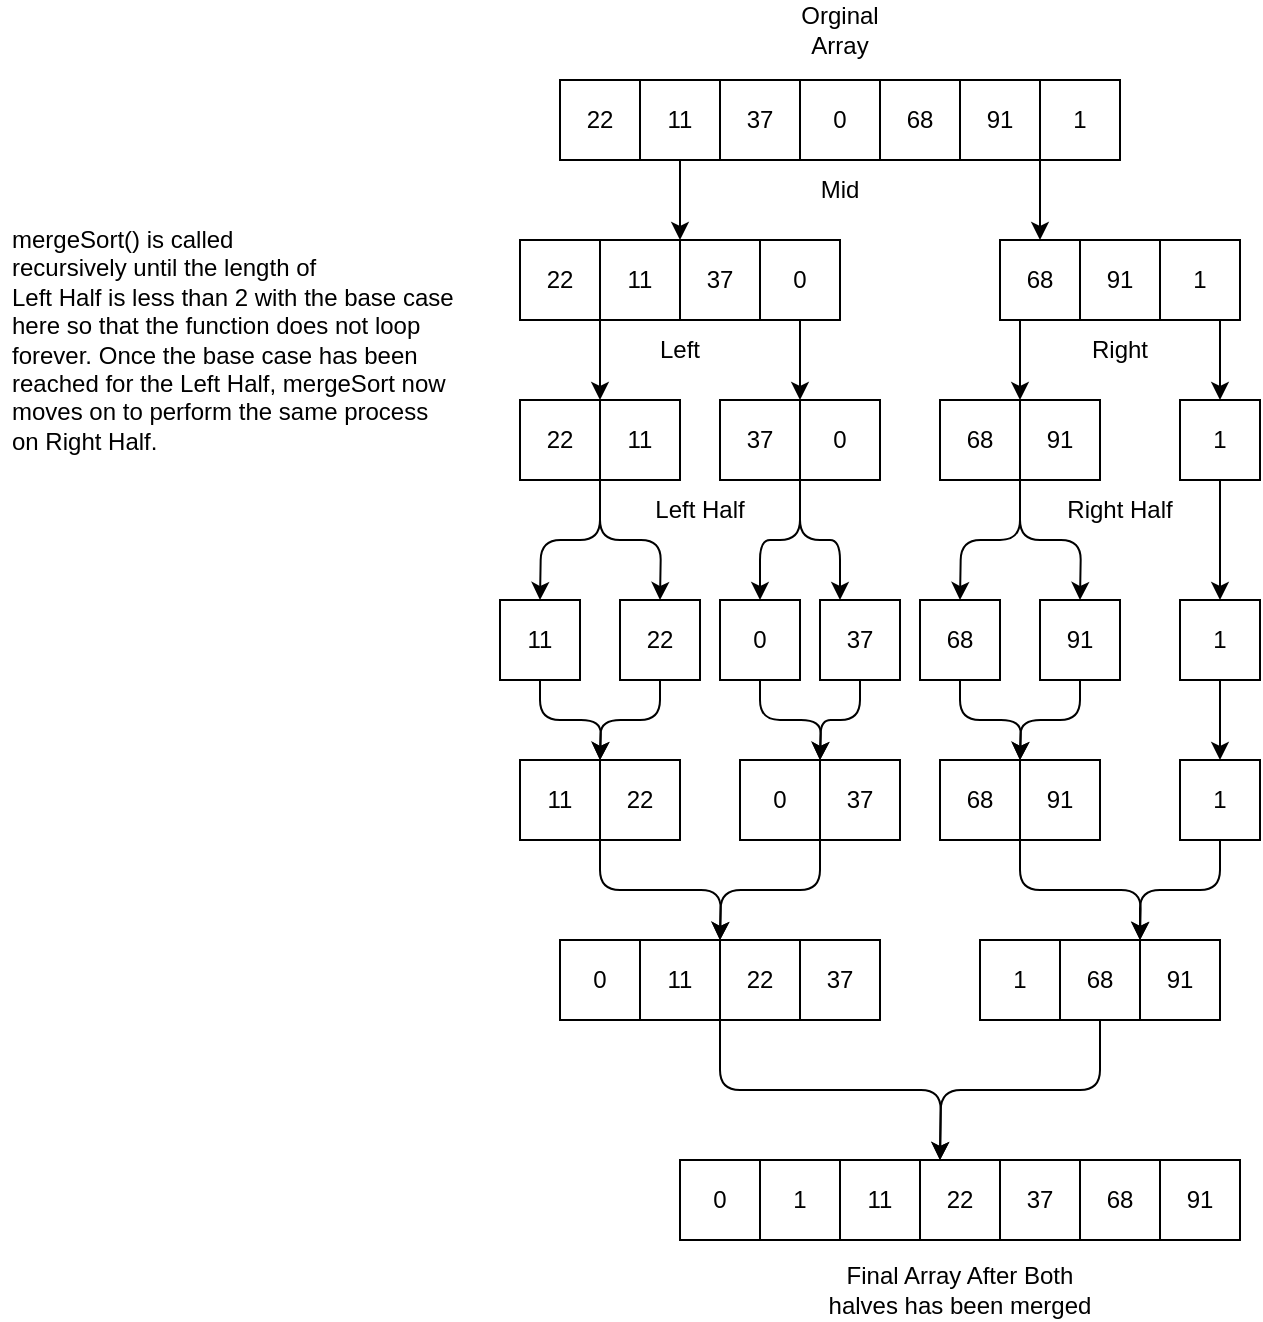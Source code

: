 <mxfile>
    <diagram id="4FvQFIMeKIlQkOBLTcIA" name="Page-1">
        <mxGraphModel dx="759" dy="614" grid="1" gridSize="10" guides="1" tooltips="1" connect="1" arrows="1" fold="1" page="1" pageScale="1" pageWidth="850" pageHeight="1100" math="0" shadow="0">
            <root>
                <mxCell id="0"/>
                <mxCell id="1" parent="0"/>
                <mxCell id="2" value="22" style="whiteSpace=wrap;html=1;aspect=fixed;" vertex="1" parent="1">
                    <mxGeometry x="310" y="80" width="40" height="40" as="geometry"/>
                </mxCell>
                <mxCell id="15" style="edgeStyle=none;html=1;exitX=0.5;exitY=1;exitDx=0;exitDy=0;" edge="1" parent="1" source="3">
                    <mxGeometry relative="1" as="geometry">
                        <mxPoint x="370" y="160" as="targetPoint"/>
                    </mxGeometry>
                </mxCell>
                <mxCell id="3" value="11" style="whiteSpace=wrap;html=1;aspect=fixed;" vertex="1" parent="1">
                    <mxGeometry x="350" y="80" width="40" height="40" as="geometry"/>
                </mxCell>
                <mxCell id="4" value="37" style="whiteSpace=wrap;html=1;aspect=fixed;" vertex="1" parent="1">
                    <mxGeometry x="390" y="80" width="40" height="40" as="geometry"/>
                </mxCell>
                <mxCell id="5" value="0" style="whiteSpace=wrap;html=1;aspect=fixed;" vertex="1" parent="1">
                    <mxGeometry x="430" y="80" width="40" height="40" as="geometry"/>
                </mxCell>
                <mxCell id="6" value="68" style="whiteSpace=wrap;html=1;aspect=fixed;" vertex="1" parent="1">
                    <mxGeometry x="470" y="80" width="40" height="40" as="geometry"/>
                </mxCell>
                <mxCell id="115" style="edgeStyle=orthogonalEdgeStyle;html=1;exitX=1;exitY=1;exitDx=0;exitDy=0;entryX=0.5;entryY=0;entryDx=0;entryDy=0;" edge="1" parent="1" source="7" target="24">
                    <mxGeometry relative="1" as="geometry"/>
                </mxCell>
                <mxCell id="7" value="91" style="whiteSpace=wrap;html=1;aspect=fixed;" vertex="1" parent="1">
                    <mxGeometry x="510" y="80" width="40" height="40" as="geometry"/>
                </mxCell>
                <mxCell id="8" value="1" style="whiteSpace=wrap;html=1;aspect=fixed;" vertex="1" parent="1">
                    <mxGeometry x="550" y="80" width="40" height="40" as="geometry"/>
                </mxCell>
                <mxCell id="9" value="Mid" style="text;html=1;strokeColor=none;fillColor=none;align=center;verticalAlign=middle;whiteSpace=wrap;rounded=0;" vertex="1" parent="1">
                    <mxGeometry x="420" y="120" width="60" height="30" as="geometry"/>
                </mxCell>
                <mxCell id="37" style="edgeStyle=none;html=1;exitX=1;exitY=1;exitDx=0;exitDy=0;entryX=0;entryY=0;entryDx=0;entryDy=0;" edge="1" parent="1" source="18" target="33">
                    <mxGeometry relative="1" as="geometry"/>
                </mxCell>
                <mxCell id="18" value="22" style="whiteSpace=wrap;html=1;aspect=fixed;" vertex="1" parent="1">
                    <mxGeometry x="290" y="160" width="40" height="40" as="geometry"/>
                </mxCell>
                <mxCell id="19" value="11" style="whiteSpace=wrap;html=1;aspect=fixed;" vertex="1" parent="1">
                    <mxGeometry x="330" y="160" width="40" height="40" as="geometry"/>
                </mxCell>
                <mxCell id="20" value="37" style="whiteSpace=wrap;html=1;aspect=fixed;" vertex="1" parent="1">
                    <mxGeometry x="370" y="160" width="40" height="40" as="geometry"/>
                </mxCell>
                <mxCell id="24" value="68" style="whiteSpace=wrap;html=1;aspect=fixed;" vertex="1" parent="1">
                    <mxGeometry x="530" y="160" width="40" height="40" as="geometry"/>
                </mxCell>
                <mxCell id="25" value="91" style="whiteSpace=wrap;html=1;aspect=fixed;" vertex="1" parent="1">
                    <mxGeometry x="570" y="160" width="40" height="40" as="geometry"/>
                </mxCell>
                <mxCell id="26" value="1" style="whiteSpace=wrap;html=1;aspect=fixed;" vertex="1" parent="1">
                    <mxGeometry x="610" y="160" width="40" height="40" as="geometry"/>
                </mxCell>
                <mxCell id="39" style="edgeStyle=none;html=1;exitX=0.5;exitY=1;exitDx=0;exitDy=0;entryX=0;entryY=0;entryDx=0;entryDy=0;" edge="1" parent="1" source="27" target="35">
                    <mxGeometry relative="1" as="geometry"/>
                </mxCell>
                <mxCell id="27" value="0" style="whiteSpace=wrap;html=1;aspect=fixed;" vertex="1" parent="1">
                    <mxGeometry x="410" y="160" width="40" height="40" as="geometry"/>
                </mxCell>
                <mxCell id="28" value="Orginal Array" style="text;html=1;strokeColor=none;fillColor=none;align=center;verticalAlign=middle;whiteSpace=wrap;rounded=0;" vertex="1" parent="1">
                    <mxGeometry x="420" y="40" width="60" height="30" as="geometry"/>
                </mxCell>
                <mxCell id="29" value="Left" style="text;html=1;strokeColor=none;fillColor=none;align=center;verticalAlign=middle;whiteSpace=wrap;rounded=0;" vertex="1" parent="1">
                    <mxGeometry x="340" y="200" width="60" height="30" as="geometry"/>
                </mxCell>
                <mxCell id="31" value="Right" style="text;html=1;strokeColor=none;fillColor=none;align=center;verticalAlign=middle;whiteSpace=wrap;rounded=0;" vertex="1" parent="1">
                    <mxGeometry x="560" y="200" width="60" height="30" as="geometry"/>
                </mxCell>
                <mxCell id="32" value="22" style="whiteSpace=wrap;html=1;aspect=fixed;" vertex="1" parent="1">
                    <mxGeometry x="290" y="240" width="40" height="40" as="geometry"/>
                </mxCell>
                <mxCell id="46" style="edgeStyle=orthogonalEdgeStyle;html=1;exitX=0;exitY=1;exitDx=0;exitDy=0;" edge="1" parent="1" source="33">
                    <mxGeometry relative="1" as="geometry">
                        <mxPoint x="360" y="340" as="targetPoint"/>
                    </mxGeometry>
                </mxCell>
                <mxCell id="47" style="edgeStyle=orthogonalEdgeStyle;html=1;exitX=0;exitY=1;exitDx=0;exitDy=0;" edge="1" parent="1" source="33">
                    <mxGeometry relative="1" as="geometry">
                        <mxPoint x="300" y="340" as="targetPoint"/>
                    </mxGeometry>
                </mxCell>
                <mxCell id="33" value="11" style="whiteSpace=wrap;html=1;aspect=fixed;" vertex="1" parent="1">
                    <mxGeometry x="330" y="240" width="40" height="40" as="geometry"/>
                </mxCell>
                <mxCell id="34" value="37" style="whiteSpace=wrap;html=1;aspect=fixed;" vertex="1" parent="1">
                    <mxGeometry x="390" y="240" width="40" height="40" as="geometry"/>
                </mxCell>
                <mxCell id="68" style="edgeStyle=orthogonalEdgeStyle;html=1;exitX=0;exitY=1;exitDx=0;exitDy=0;entryX=0.5;entryY=0;entryDx=0;entryDy=0;" edge="1" parent="1" source="35" target="66">
                    <mxGeometry relative="1" as="geometry"/>
                </mxCell>
                <mxCell id="69" style="edgeStyle=orthogonalEdgeStyle;html=1;exitX=0;exitY=1;exitDx=0;exitDy=0;entryX=0.25;entryY=0;entryDx=0;entryDy=0;" edge="1" parent="1" source="35" target="67">
                    <mxGeometry relative="1" as="geometry"/>
                </mxCell>
                <mxCell id="35" value="0" style="whiteSpace=wrap;html=1;aspect=fixed;" vertex="1" parent="1">
                    <mxGeometry x="430" y="240" width="40" height="40" as="geometry"/>
                </mxCell>
                <mxCell id="40" value="Left Half" style="text;html=1;strokeColor=none;fillColor=none;align=center;verticalAlign=middle;whiteSpace=wrap;rounded=0;" vertex="1" parent="1">
                    <mxGeometry x="350" y="280" width="60" height="30" as="geometry"/>
                </mxCell>
                <mxCell id="42" value="&lt;div&gt;mergeSort() is called&amp;nbsp;&lt;/div&gt;&lt;div&gt;recursively until the length of&lt;/div&gt;&lt;div&gt;Left Half is less than 2 with the base case here&amp;nbsp;&lt;span style=&quot;background-color: initial;&quot;&gt;so that the function does not loop forever.&amp;nbsp;&lt;/span&gt;&lt;span style=&quot;background-color: initial;&quot;&gt;Once the base case has been reached for the Left Half,&amp;nbsp;&lt;/span&gt;&lt;span style=&quot;background-color: initial;&quot;&gt;mergeSort now moves on to perform the same process&lt;/span&gt;&lt;/div&gt;&lt;div&gt;on Right Half.&lt;/div&gt;" style="text;strokeColor=none;fillColor=none;align=left;verticalAlign=middle;spacingLeft=4;spacingRight=4;overflow=hidden;points=[[0,0.5],[1,0.5]];portConstraint=eastwest;rotatable=0;whiteSpace=wrap;html=1;" vertex="1" parent="1">
                    <mxGeometry x="30" y="80" width="250" height="260" as="geometry"/>
                </mxCell>
                <mxCell id="52" style="edgeStyle=orthogonalEdgeStyle;html=1;exitX=0.5;exitY=1;exitDx=0;exitDy=0;" edge="1" parent="1" source="48">
                    <mxGeometry relative="1" as="geometry">
                        <mxPoint x="330" y="420" as="targetPoint"/>
                    </mxGeometry>
                </mxCell>
                <mxCell id="48" value="11" style="whiteSpace=wrap;html=1;aspect=fixed;" vertex="1" parent="1">
                    <mxGeometry x="280" y="340" width="40" height="40" as="geometry"/>
                </mxCell>
                <mxCell id="53" style="edgeStyle=orthogonalEdgeStyle;html=1;exitX=0.5;exitY=1;exitDx=0;exitDy=0;" edge="1" parent="1" source="49">
                    <mxGeometry relative="1" as="geometry">
                        <mxPoint x="330" y="420" as="targetPoint"/>
                    </mxGeometry>
                </mxCell>
                <mxCell id="49" value="22" style="whiteSpace=wrap;html=1;aspect=fixed;" vertex="1" parent="1">
                    <mxGeometry x="340" y="340" width="40" height="40" as="geometry"/>
                </mxCell>
                <mxCell id="79" style="edgeStyle=orthogonalEdgeStyle;html=1;exitX=1;exitY=1;exitDx=0;exitDy=0;" edge="1" parent="1" source="54">
                    <mxGeometry relative="1" as="geometry">
                        <mxPoint x="390" y="510" as="targetPoint"/>
                    </mxGeometry>
                </mxCell>
                <mxCell id="54" value="11" style="whiteSpace=wrap;html=1;aspect=fixed;" vertex="1" parent="1">
                    <mxGeometry x="290" y="420" width="40" height="40" as="geometry"/>
                </mxCell>
                <mxCell id="55" value="22" style="whiteSpace=wrap;html=1;aspect=fixed;" vertex="1" parent="1">
                    <mxGeometry x="330" y="420" width="40" height="40" as="geometry"/>
                </mxCell>
                <mxCell id="75" style="edgeStyle=orthogonalEdgeStyle;html=1;exitX=0.5;exitY=1;exitDx=0;exitDy=0;" edge="1" parent="1" source="66">
                    <mxGeometry relative="1" as="geometry">
                        <mxPoint x="440" y="420" as="targetPoint"/>
                    </mxGeometry>
                </mxCell>
                <mxCell id="66" value="0" style="whiteSpace=wrap;html=1;aspect=fixed;" vertex="1" parent="1">
                    <mxGeometry x="390" y="340" width="40" height="40" as="geometry"/>
                </mxCell>
                <mxCell id="76" style="edgeStyle=orthogonalEdgeStyle;html=1;exitX=0.5;exitY=1;exitDx=0;exitDy=0;" edge="1" parent="1" source="67">
                    <mxGeometry relative="1" as="geometry">
                        <mxPoint x="440" y="420" as="targetPoint"/>
                    </mxGeometry>
                </mxCell>
                <mxCell id="67" value="37" style="whiteSpace=wrap;html=1;aspect=fixed;" vertex="1" parent="1">
                    <mxGeometry x="440" y="340" width="40" height="40" as="geometry"/>
                </mxCell>
                <mxCell id="77" value="0" style="whiteSpace=wrap;html=1;aspect=fixed;" vertex="1" parent="1">
                    <mxGeometry x="400" y="420" width="40" height="40" as="geometry"/>
                </mxCell>
                <mxCell id="80" style="edgeStyle=orthogonalEdgeStyle;html=1;exitX=0;exitY=1;exitDx=0;exitDy=0;" edge="1" parent="1" source="78">
                    <mxGeometry relative="1" as="geometry">
                        <mxPoint x="390" y="510" as="targetPoint"/>
                    </mxGeometry>
                </mxCell>
                <mxCell id="78" value="37" style="whiteSpace=wrap;html=1;aspect=fixed;" vertex="1" parent="1">
                    <mxGeometry x="440" y="420" width="40" height="40" as="geometry"/>
                </mxCell>
                <mxCell id="151" style="edgeStyle=orthogonalEdgeStyle;html=1;exitX=1;exitY=1;exitDx=0;exitDy=0;" edge="1" parent="1" source="81">
                    <mxGeometry relative="1" as="geometry">
                        <mxPoint x="500" y="620" as="targetPoint"/>
                    </mxGeometry>
                </mxCell>
                <mxCell id="81" value="11" style="whiteSpace=wrap;html=1;aspect=fixed;" vertex="1" parent="1">
                    <mxGeometry x="350" y="510" width="40" height="40" as="geometry"/>
                </mxCell>
                <mxCell id="82" value="22" style="whiteSpace=wrap;html=1;aspect=fixed;" vertex="1" parent="1">
                    <mxGeometry x="390" y="510" width="40" height="40" as="geometry"/>
                </mxCell>
                <mxCell id="83" value="0" style="whiteSpace=wrap;html=1;aspect=fixed;" vertex="1" parent="1">
                    <mxGeometry x="310" y="510" width="40" height="40" as="geometry"/>
                </mxCell>
                <mxCell id="84" value="37" style="whiteSpace=wrap;html=1;aspect=fixed;" vertex="1" parent="1">
                    <mxGeometry x="430" y="510" width="40" height="40" as="geometry"/>
                </mxCell>
                <mxCell id="85" style="edgeStyle=none;html=1;exitX=1;exitY=1;exitDx=0;exitDy=0;entryX=0;entryY=0;entryDx=0;entryDy=0;" edge="1" parent="1" target="90">
                    <mxGeometry relative="1" as="geometry">
                        <mxPoint x="540" y="200" as="sourcePoint"/>
                    </mxGeometry>
                </mxCell>
                <mxCell id="86" style="edgeStyle=none;html=1;exitX=0.5;exitY=1;exitDx=0;exitDy=0;entryX=0;entryY=0;entryDx=0;entryDy=0;" edge="1" parent="1">
                    <mxGeometry relative="1" as="geometry">
                        <mxPoint x="640" y="200" as="sourcePoint"/>
                        <mxPoint x="640" y="240" as="targetPoint"/>
                    </mxGeometry>
                </mxCell>
                <mxCell id="87" value="68" style="whiteSpace=wrap;html=1;aspect=fixed;" vertex="1" parent="1">
                    <mxGeometry x="500" y="240" width="40" height="40" as="geometry"/>
                </mxCell>
                <mxCell id="88" style="edgeStyle=orthogonalEdgeStyle;html=1;exitX=0;exitY=1;exitDx=0;exitDy=0;" edge="1" parent="1" source="90">
                    <mxGeometry relative="1" as="geometry">
                        <mxPoint x="570" y="340" as="targetPoint"/>
                    </mxGeometry>
                </mxCell>
                <mxCell id="89" style="edgeStyle=orthogonalEdgeStyle;html=1;exitX=0;exitY=1;exitDx=0;exitDy=0;" edge="1" parent="1" source="90">
                    <mxGeometry relative="1" as="geometry">
                        <mxPoint x="510" y="340" as="targetPoint"/>
                    </mxGeometry>
                </mxCell>
                <mxCell id="90" value="91" style="whiteSpace=wrap;html=1;aspect=fixed;" vertex="1" parent="1">
                    <mxGeometry x="540" y="240" width="40" height="40" as="geometry"/>
                </mxCell>
                <mxCell id="149" style="edgeStyle=orthogonalEdgeStyle;html=1;exitX=0.5;exitY=1;exitDx=0;exitDy=0;entryX=0.5;entryY=0;entryDx=0;entryDy=0;" edge="1" parent="1" source="91" target="106">
                    <mxGeometry relative="1" as="geometry"/>
                </mxCell>
                <mxCell id="91" value="1" style="whiteSpace=wrap;html=1;aspect=fixed;" vertex="1" parent="1">
                    <mxGeometry x="620" y="240" width="40" height="40" as="geometry"/>
                </mxCell>
                <mxCell id="95" value="Right Half" style="text;html=1;strokeColor=none;fillColor=none;align=center;verticalAlign=middle;whiteSpace=wrap;rounded=0;" vertex="1" parent="1">
                    <mxGeometry x="560" y="280" width="60" height="30" as="geometry"/>
                </mxCell>
                <mxCell id="96" style="edgeStyle=orthogonalEdgeStyle;html=1;exitX=0.5;exitY=1;exitDx=0;exitDy=0;" edge="1" parent="1" source="97">
                    <mxGeometry relative="1" as="geometry">
                        <mxPoint x="540" y="420" as="targetPoint"/>
                    </mxGeometry>
                </mxCell>
                <mxCell id="97" value="68" style="whiteSpace=wrap;html=1;aspect=fixed;" vertex="1" parent="1">
                    <mxGeometry x="490" y="340" width="40" height="40" as="geometry"/>
                </mxCell>
                <mxCell id="98" style="edgeStyle=orthogonalEdgeStyle;html=1;exitX=0.5;exitY=1;exitDx=0;exitDy=0;" edge="1" parent="1" source="99">
                    <mxGeometry relative="1" as="geometry">
                        <mxPoint x="540" y="420" as="targetPoint"/>
                    </mxGeometry>
                </mxCell>
                <mxCell id="99" value="91" style="whiteSpace=wrap;html=1;aspect=fixed;" vertex="1" parent="1">
                    <mxGeometry x="550" y="340" width="40" height="40" as="geometry"/>
                </mxCell>
                <mxCell id="100" style="edgeStyle=orthogonalEdgeStyle;html=1;exitX=1;exitY=1;exitDx=0;exitDy=0;" edge="1" parent="1" source="101">
                    <mxGeometry relative="1" as="geometry">
                        <mxPoint x="600" y="510" as="targetPoint"/>
                    </mxGeometry>
                </mxCell>
                <mxCell id="101" value="68" style="whiteSpace=wrap;html=1;aspect=fixed;" vertex="1" parent="1">
                    <mxGeometry x="500" y="420" width="40" height="40" as="geometry"/>
                </mxCell>
                <mxCell id="102" value="91" style="whiteSpace=wrap;html=1;aspect=fixed;" vertex="1" parent="1">
                    <mxGeometry x="540" y="420" width="40" height="40" as="geometry"/>
                </mxCell>
                <mxCell id="148" style="edgeStyle=orthogonalEdgeStyle;html=1;exitX=0.5;exitY=1;exitDx=0;exitDy=0;entryX=0.5;entryY=0;entryDx=0;entryDy=0;" edge="1" parent="1" source="106" target="145">
                    <mxGeometry relative="1" as="geometry"/>
                </mxCell>
                <mxCell id="106" value="1" style="whiteSpace=wrap;html=1;aspect=fixed;" vertex="1" parent="1">
                    <mxGeometry x="620" y="340" width="40" height="40" as="geometry"/>
                </mxCell>
                <mxCell id="152" style="edgeStyle=orthogonalEdgeStyle;html=1;exitX=0.5;exitY=1;exitDx=0;exitDy=0;" edge="1" parent="1" source="110">
                    <mxGeometry relative="1" as="geometry">
                        <mxPoint x="500" y="620" as="targetPoint"/>
                    </mxGeometry>
                </mxCell>
                <mxCell id="110" value="68" style="whiteSpace=wrap;html=1;aspect=fixed;" vertex="1" parent="1">
                    <mxGeometry x="560" y="510" width="40" height="40" as="geometry"/>
                </mxCell>
                <mxCell id="111" value="91" style="whiteSpace=wrap;html=1;aspect=fixed;" vertex="1" parent="1">
                    <mxGeometry x="600" y="510" width="40" height="40" as="geometry"/>
                </mxCell>
                <mxCell id="112" value="1" style="whiteSpace=wrap;html=1;aspect=fixed;" vertex="1" parent="1">
                    <mxGeometry x="520" y="510" width="40" height="40" as="geometry"/>
                </mxCell>
                <mxCell id="147" style="edgeStyle=orthogonalEdgeStyle;html=1;exitX=0.5;exitY=1;exitDx=0;exitDy=0;entryX=1;entryY=0;entryDx=0;entryDy=0;" edge="1" parent="1" source="145" target="110">
                    <mxGeometry relative="1" as="geometry"/>
                </mxCell>
                <mxCell id="145" value="1" style="whiteSpace=wrap;html=1;aspect=fixed;" vertex="1" parent="1">
                    <mxGeometry x="620" y="420" width="40" height="40" as="geometry"/>
                </mxCell>
                <mxCell id="153" value="1" style="whiteSpace=wrap;html=1;aspect=fixed;" vertex="1" parent="1">
                    <mxGeometry x="410" y="620" width="40" height="40" as="geometry"/>
                </mxCell>
                <mxCell id="154" value="11" style="whiteSpace=wrap;html=1;aspect=fixed;" vertex="1" parent="1">
                    <mxGeometry x="450" y="620" width="40" height="40" as="geometry"/>
                </mxCell>
                <mxCell id="155" value="0" style="whiteSpace=wrap;html=1;aspect=fixed;" vertex="1" parent="1">
                    <mxGeometry x="370" y="620" width="40" height="40" as="geometry"/>
                </mxCell>
                <mxCell id="156" value="22" style="whiteSpace=wrap;html=1;aspect=fixed;" vertex="1" parent="1">
                    <mxGeometry x="490" y="620" width="40" height="40" as="geometry"/>
                </mxCell>
                <mxCell id="157" value="68" style="whiteSpace=wrap;html=1;aspect=fixed;" vertex="1" parent="1">
                    <mxGeometry x="570" y="620" width="40" height="40" as="geometry"/>
                </mxCell>
                <mxCell id="158" value="91" style="whiteSpace=wrap;html=1;aspect=fixed;" vertex="1" parent="1">
                    <mxGeometry x="610" y="620" width="40" height="40" as="geometry"/>
                </mxCell>
                <mxCell id="159" value="37" style="whiteSpace=wrap;html=1;aspect=fixed;" vertex="1" parent="1">
                    <mxGeometry x="530" y="620" width="40" height="40" as="geometry"/>
                </mxCell>
                <mxCell id="160" value="Final Array After Both halves has been merged" style="text;html=1;strokeColor=none;fillColor=none;align=center;verticalAlign=middle;whiteSpace=wrap;rounded=0;" vertex="1" parent="1">
                    <mxGeometry x="435" y="670" width="150" height="30" as="geometry"/>
                </mxCell>
            </root>
        </mxGraphModel>
    </diagram>
</mxfile>